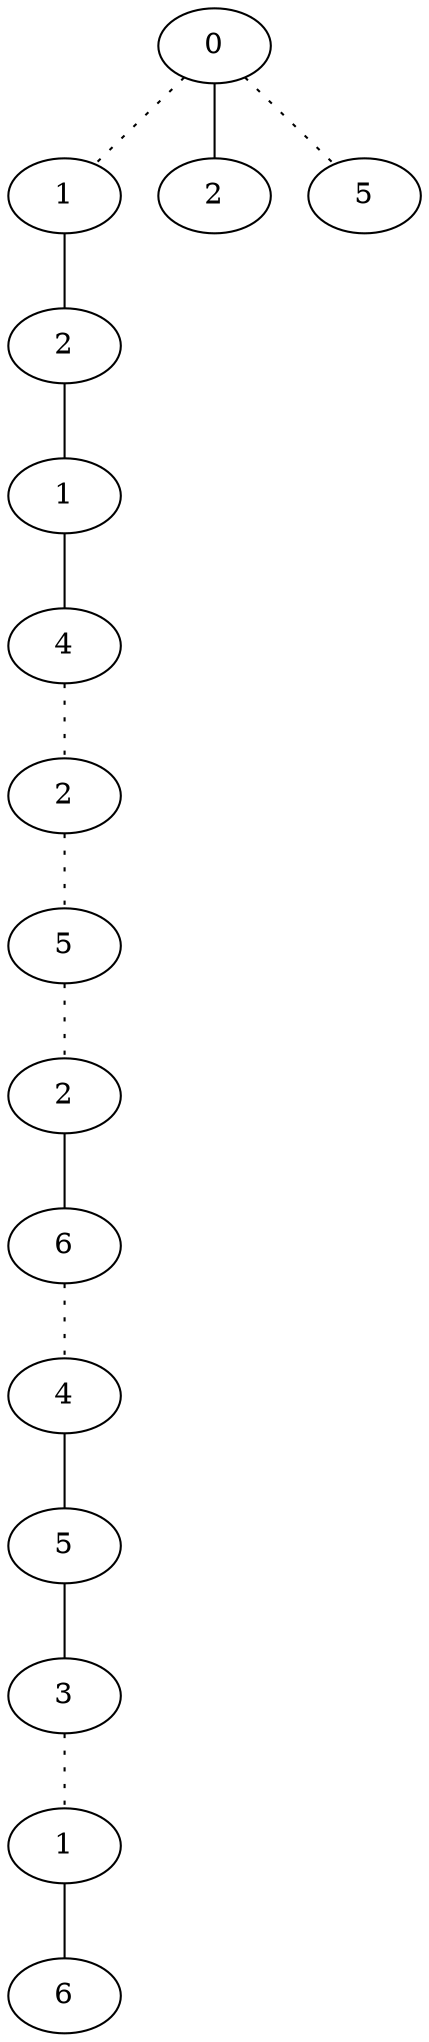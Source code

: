 graph {
a0[label=0];
a1[label=1];
a2[label=2];
a3[label=1];
a4[label=4];
a5[label=2];
a6[label=5];
a7[label=2];
a8[label=6];
a9[label=4];
a10[label=5];
a11[label=3];
a12[label=1];
a13[label=6];
a14[label=2];
a15[label=5];
a0 -- a1 [style=dotted];
a0 -- a14;
a0 -- a15 [style=dotted];
a1 -- a2;
a2 -- a3;
a3 -- a4;
a4 -- a5 [style=dotted];
a5 -- a6 [style=dotted];
a6 -- a7 [style=dotted];
a7 -- a8;
a8 -- a9 [style=dotted];
a9 -- a10;
a10 -- a11;
a11 -- a12 [style=dotted];
a12 -- a13;
}

